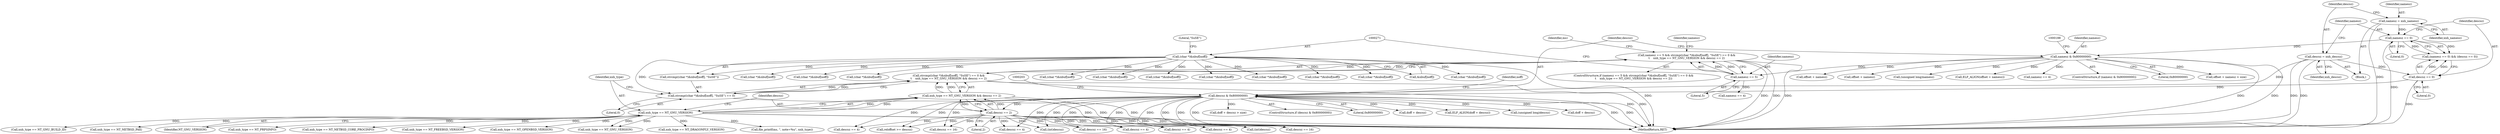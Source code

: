 digraph "0_file_39c7ac1106be844a5296d3eb5971946cc09ffda0@API" {
"1000263" [label="(Call,namesz == 5 && strcmp((char *)&nbuf[noff], \"SuSE\") == 0 &&\n\t    xnh_type == NT_GNU_VERSION && descsz == 2)"];
"1000264" [label="(Call,namesz == 5)"];
"1000183" [label="(Call,namesz & 0x80000000)"];
"1000168" [label="(Call,namesz == 0)"];
"1000160" [label="(Call,namesz = xnh_namesz)"];
"1000267" [label="(Call,strcmp((char *)&nbuf[noff], \"SuSE\") == 0 &&\n\t    xnh_type == NT_GNU_VERSION && descsz == 2)"];
"1000268" [label="(Call,strcmp((char *)&nbuf[noff], \"SuSE\") == 0)"];
"1000270" [label="(Call,(char *)&nbuf[noff])"];
"1000278" [label="(Call,xnh_type == NT_GNU_VERSION && descsz == 2)"];
"1000279" [label="(Call,xnh_type == NT_GNU_VERSION)"];
"1000282" [label="(Call,descsz == 2)"];
"1000198" [label="(Call,descsz & 0x80000000)"];
"1000163" [label="(Call,descsz = xnh_descsz)"];
"1000171" [label="(Call,descsz == 0)"];
"1000624" [label="(Call,(char *)&nbuf[noff])"];
"1000281" [label="(Identifier,NT_GNU_VERSION)"];
"1000272" [label="(Call,&nbuf[noff])"];
"1000282" [label="(Call,descsz == 2)"];
"1000314" [label="(Call,xnh_type == NT_GNU_VERSION)"];
"1000267" [label="(Call,strcmp((char *)&nbuf[noff], \"SuSE\") == 0 &&\n\t    xnh_type == NT_GNU_VERSION && descsz == 2)"];
"1000300" [label="(Identifier,namesz)"];
"1000266" [label="(Literal,5)"];
"1000756" [label="(Call,(char *)&nbuf[noff])"];
"1000317" [label="(Call,descsz == 16)"];
"1000192" [label="(Call,(unsigned long)namesz)"];
"1000169" [label="(Identifier,namesz)"];
"1000906" [label="(Call,(char *)&nbuf[noff])"];
"1000280" [label="(Identifier,xnh_type)"];
"1000198" [label="(Call,descsz & 0x80000000)"];
"1000638" [label="(Call,descsz == 4)"];
"1000276" [label="(Literal,\"SuSE\")"];
"1000217" [label="(Call,ELF_ALIGN(offset + namesz))"];
"1000867" [label="(Call,namesz == 4)"];
"1000277" [label="(Literal,0)"];
"1000804" [label="(Call,xnh_type == NT_DRAGONFLY_VERSION)"];
"1000182" [label="(ControlStructure,if (namesz & 0x80000000))"];
"1000213" [label="(Identifier,noff)"];
"1000872" [label="(Call,(char *)&nbuf[noff])"];
"1000162" [label="(Identifier,xnh_namesz)"];
"1000699" [label="(Call,file_printf(ms, \", note=%u\", xnh_type))"];
"1000183" [label="(Call,namesz & 0x80000000)"];
"1000163" [label="(Call,descsz = xnh_descsz)"];
"1000265" [label="(Identifier,namesz)"];
"1000284" [label="(Literal,2)"];
"1001093" [label="(Call,reloffset >= descsz)"];
"1000233" [label="(Call,doff + descsz)"];
"1000232" [label="(Call,ELF_ALIGN(doff + descsz))"];
"1000185" [label="(Literal,0x80000000)"];
"1000222" [label="(Call,offset + namesz > size)"];
"1000717" [label="(Call,(char *)&nbuf[noff])"];
"1000305" [label="(Call,(char *)&nbuf[noff])"];
"1000542" [label="(Call,descsz == 4)"];
"1000768" [label="(Call,descsz == 4)"];
"1000207" [label="(Call,(unsigned long)descsz)"];
"1000238" [label="(Call,doff + descsz)"];
"1000199" [label="(Identifier,descsz)"];
"1000263" [label="(Call,namesz == 5 && strcmp((char *)&nbuf[noff], \"SuSE\") == 0 &&\n\t    xnh_type == NT_GNU_VERSION && descsz == 2)"];
"1000662" [label="(Call,(int)descsz)"];
"1000269" [label="(Call,strcmp((char *)&nbuf[noff], \"SuSE\"))"];
"1000171" [label="(Call,descsz == 0)"];
"1000460" [label="(Call,xnh_type == NT_GNU_BUILD_ID)"];
"1000279" [label="(Call,xnh_type == NT_GNU_VERSION)"];
"1000682" [label="(Call,(int)descsz)"];
"1000262" [label="(ControlStructure,if (namesz == 5 && strcmp((char *)&nbuf[noff], \"SuSE\") == 0 &&\n\t    xnh_type == NT_GNU_VERSION && descsz == 2))"];
"1000925" [label="(Call,(char *)&nbuf[noff])"];
"1000283" [label="(Identifier,descsz)"];
"1000237" [label="(Call,doff + descsz > size)"];
"1000268" [label="(Call,strcmp((char *)&nbuf[noff], \"SuSE\") == 0)"];
"1000539" [label="(Call,xnh_type == NT_NETBSD_PAX)"];
"1000173" [label="(Literal,0)"];
"1000170" [label="(Literal,0)"];
"1000270" [label="(Call,(char *)&nbuf[noff])"];
"1000223" [label="(Call,offset + namesz)"];
"1000464" [label="(Call,descsz == 16)"];
"1000164" [label="(Identifier,descsz)"];
"1001237" [label="(MethodReturn,RET)"];
"1000165" [label="(Identifier,xnh_descsz)"];
"1000530" [label="(Call,(char *)&nbuf[noff])"];
"1000287" [label="(Identifier,ms)"];
"1000731" [label="(Call,descsz == 4)"];
"1000197" [label="(ControlStructure,if (descsz & 0x80000000))"];
"1000479" [label="(Call,descsz == 16)"];
"1001036" [label="(Call,xnh_type == NT_PRPSINFO)"];
"1000167" [label="(Call,(namesz == 0) && (descsz == 0))"];
"1000451" [label="(Call,(char *)&nbuf[noff])"];
"1000299" [label="(Call,namesz == 4)"];
"1000795" [label="(Call,(char *)&nbuf[noff])"];
"1000981" [label="(Call,xnh_type == NT_NETBSD_CORE_PROCINFO)"];
"1000200" [label="(Literal,0x80000000)"];
"1000168" [label="(Call,namesz == 0)"];
"1000161" [label="(Identifier,namesz)"];
"1000807" [label="(Call,descsz == 4)"];
"1000160" [label="(Call,namesz = xnh_namesz)"];
"1000728" [label="(Call,xnh_type == NT_FREEBSD_VERSION)"];
"1000184" [label="(Identifier,namesz)"];
"1000125" [label="(Block,)"];
"1000264" [label="(Call,namesz == 5)"];
"1000278" [label="(Call,xnh_type == NT_GNU_VERSION && descsz == 2)"];
"1000218" [label="(Call,offset + namesz)"];
"1000765" [label="(Call,xnh_type == NT_OPENBSD_VERSION)"];
"1000172" [label="(Identifier,descsz)"];
"1000887" [label="(Call,(char *)&nbuf[noff])"];
"1000263" -> "1000262"  [label="AST: "];
"1000263" -> "1000264"  [label="CFG: "];
"1000263" -> "1000267"  [label="CFG: "];
"1000264" -> "1000263"  [label="AST: "];
"1000267" -> "1000263"  [label="AST: "];
"1000287" -> "1000263"  [label="CFG: "];
"1000300" -> "1000263"  [label="CFG: "];
"1000263" -> "1001237"  [label="DDG: "];
"1000263" -> "1001237"  [label="DDG: "];
"1000263" -> "1001237"  [label="DDG: "];
"1000264" -> "1000263"  [label="DDG: "];
"1000264" -> "1000263"  [label="DDG: "];
"1000267" -> "1000263"  [label="DDG: "];
"1000267" -> "1000263"  [label="DDG: "];
"1000264" -> "1000266"  [label="CFG: "];
"1000265" -> "1000264"  [label="AST: "];
"1000266" -> "1000264"  [label="AST: "];
"1000271" -> "1000264"  [label="CFG: "];
"1000183" -> "1000264"  [label="DDG: "];
"1000264" -> "1000299"  [label="DDG: "];
"1000183" -> "1000182"  [label="AST: "];
"1000183" -> "1000185"  [label="CFG: "];
"1000184" -> "1000183"  [label="AST: "];
"1000185" -> "1000183"  [label="AST: "];
"1000188" -> "1000183"  [label="CFG: "];
"1000199" -> "1000183"  [label="CFG: "];
"1000183" -> "1001237"  [label="DDG: "];
"1000183" -> "1001237"  [label="DDG: "];
"1000168" -> "1000183"  [label="DDG: "];
"1000183" -> "1000192"  [label="DDG: "];
"1000183" -> "1000217"  [label="DDG: "];
"1000183" -> "1000218"  [label="DDG: "];
"1000183" -> "1000222"  [label="DDG: "];
"1000183" -> "1000223"  [label="DDG: "];
"1000183" -> "1000867"  [label="DDG: "];
"1000168" -> "1000167"  [label="AST: "];
"1000168" -> "1000170"  [label="CFG: "];
"1000169" -> "1000168"  [label="AST: "];
"1000170" -> "1000168"  [label="AST: "];
"1000172" -> "1000168"  [label="CFG: "];
"1000167" -> "1000168"  [label="CFG: "];
"1000168" -> "1001237"  [label="DDG: "];
"1000168" -> "1000167"  [label="DDG: "];
"1000168" -> "1000167"  [label="DDG: "];
"1000160" -> "1000168"  [label="DDG: "];
"1000160" -> "1000125"  [label="AST: "];
"1000160" -> "1000162"  [label="CFG: "];
"1000161" -> "1000160"  [label="AST: "];
"1000162" -> "1000160"  [label="AST: "];
"1000164" -> "1000160"  [label="CFG: "];
"1000160" -> "1001237"  [label="DDG: "];
"1000267" -> "1000268"  [label="CFG: "];
"1000267" -> "1000278"  [label="CFG: "];
"1000268" -> "1000267"  [label="AST: "];
"1000278" -> "1000267"  [label="AST: "];
"1000267" -> "1001237"  [label="DDG: "];
"1000267" -> "1001237"  [label="DDG: "];
"1000268" -> "1000267"  [label="DDG: "];
"1000268" -> "1000267"  [label="DDG: "];
"1000278" -> "1000267"  [label="DDG: "];
"1000278" -> "1000267"  [label="DDG: "];
"1000268" -> "1000277"  [label="CFG: "];
"1000269" -> "1000268"  [label="AST: "];
"1000277" -> "1000268"  [label="AST: "];
"1000280" -> "1000268"  [label="CFG: "];
"1000268" -> "1001237"  [label="DDG: "];
"1000270" -> "1000268"  [label="DDG: "];
"1000270" -> "1000269"  [label="AST: "];
"1000270" -> "1000272"  [label="CFG: "];
"1000271" -> "1000270"  [label="AST: "];
"1000272" -> "1000270"  [label="AST: "];
"1000276" -> "1000270"  [label="CFG: "];
"1000270" -> "1001237"  [label="DDG: "];
"1000270" -> "1000269"  [label="DDG: "];
"1000270" -> "1000305"  [label="DDG: "];
"1000270" -> "1000451"  [label="DDG: "];
"1000270" -> "1000530"  [label="DDG: "];
"1000270" -> "1000624"  [label="DDG: "];
"1000270" -> "1000717"  [label="DDG: "];
"1000270" -> "1000756"  [label="DDG: "];
"1000270" -> "1000795"  [label="DDG: "];
"1000270" -> "1000872"  [label="DDG: "];
"1000270" -> "1000887"  [label="DDG: "];
"1000270" -> "1000906"  [label="DDG: "];
"1000270" -> "1000925"  [label="DDG: "];
"1000278" -> "1000279"  [label="CFG: "];
"1000278" -> "1000282"  [label="CFG: "];
"1000279" -> "1000278"  [label="AST: "];
"1000282" -> "1000278"  [label="AST: "];
"1000278" -> "1001237"  [label="DDG: "];
"1000278" -> "1001237"  [label="DDG: "];
"1000279" -> "1000278"  [label="DDG: "];
"1000279" -> "1000278"  [label="DDG: "];
"1000282" -> "1000278"  [label="DDG: "];
"1000282" -> "1000278"  [label="DDG: "];
"1000279" -> "1000281"  [label="CFG: "];
"1000280" -> "1000279"  [label="AST: "];
"1000281" -> "1000279"  [label="AST: "];
"1000283" -> "1000279"  [label="CFG: "];
"1000279" -> "1001237"  [label="DDG: "];
"1000279" -> "1001237"  [label="DDG: "];
"1000279" -> "1000314"  [label="DDG: "];
"1000279" -> "1000314"  [label="DDG: "];
"1000279" -> "1000460"  [label="DDG: "];
"1000279" -> "1000539"  [label="DDG: "];
"1000279" -> "1000699"  [label="DDG: "];
"1000279" -> "1000728"  [label="DDG: "];
"1000279" -> "1000765"  [label="DDG: "];
"1000279" -> "1000804"  [label="DDG: "];
"1000279" -> "1000981"  [label="DDG: "];
"1000279" -> "1001036"  [label="DDG: "];
"1000282" -> "1000284"  [label="CFG: "];
"1000283" -> "1000282"  [label="AST: "];
"1000284" -> "1000282"  [label="AST: "];
"1000282" -> "1001237"  [label="DDG: "];
"1000198" -> "1000282"  [label="DDG: "];
"1000282" -> "1000317"  [label="DDG: "];
"1000282" -> "1000464"  [label="DDG: "];
"1000282" -> "1000479"  [label="DDG: "];
"1000282" -> "1000542"  [label="DDG: "];
"1000282" -> "1000638"  [label="DDG: "];
"1000282" -> "1000662"  [label="DDG: "];
"1000282" -> "1000682"  [label="DDG: "];
"1000282" -> "1000731"  [label="DDG: "];
"1000282" -> "1000768"  [label="DDG: "];
"1000282" -> "1000807"  [label="DDG: "];
"1000282" -> "1001093"  [label="DDG: "];
"1000198" -> "1000197"  [label="AST: "];
"1000198" -> "1000200"  [label="CFG: "];
"1000199" -> "1000198"  [label="AST: "];
"1000200" -> "1000198"  [label="AST: "];
"1000203" -> "1000198"  [label="CFG: "];
"1000213" -> "1000198"  [label="CFG: "];
"1000198" -> "1001237"  [label="DDG: "];
"1000198" -> "1001237"  [label="DDG: "];
"1000163" -> "1000198"  [label="DDG: "];
"1000171" -> "1000198"  [label="DDG: "];
"1000198" -> "1000207"  [label="DDG: "];
"1000198" -> "1000232"  [label="DDG: "];
"1000198" -> "1000233"  [label="DDG: "];
"1000198" -> "1000237"  [label="DDG: "];
"1000198" -> "1000238"  [label="DDG: "];
"1000198" -> "1000317"  [label="DDG: "];
"1000198" -> "1000464"  [label="DDG: "];
"1000198" -> "1000479"  [label="DDG: "];
"1000198" -> "1000542"  [label="DDG: "];
"1000198" -> "1000638"  [label="DDG: "];
"1000198" -> "1000662"  [label="DDG: "];
"1000198" -> "1000682"  [label="DDG: "];
"1000198" -> "1000731"  [label="DDG: "];
"1000198" -> "1000768"  [label="DDG: "];
"1000198" -> "1000807"  [label="DDG: "];
"1000198" -> "1001093"  [label="DDG: "];
"1000163" -> "1000125"  [label="AST: "];
"1000163" -> "1000165"  [label="CFG: "];
"1000164" -> "1000163"  [label="AST: "];
"1000165" -> "1000163"  [label="AST: "];
"1000169" -> "1000163"  [label="CFG: "];
"1000163" -> "1001237"  [label="DDG: "];
"1000163" -> "1001237"  [label="DDG: "];
"1000163" -> "1000171"  [label="DDG: "];
"1000171" -> "1000167"  [label="AST: "];
"1000171" -> "1000173"  [label="CFG: "];
"1000172" -> "1000171"  [label="AST: "];
"1000173" -> "1000171"  [label="AST: "];
"1000167" -> "1000171"  [label="CFG: "];
"1000171" -> "1001237"  [label="DDG: "];
"1000171" -> "1000167"  [label="DDG: "];
"1000171" -> "1000167"  [label="DDG: "];
}
